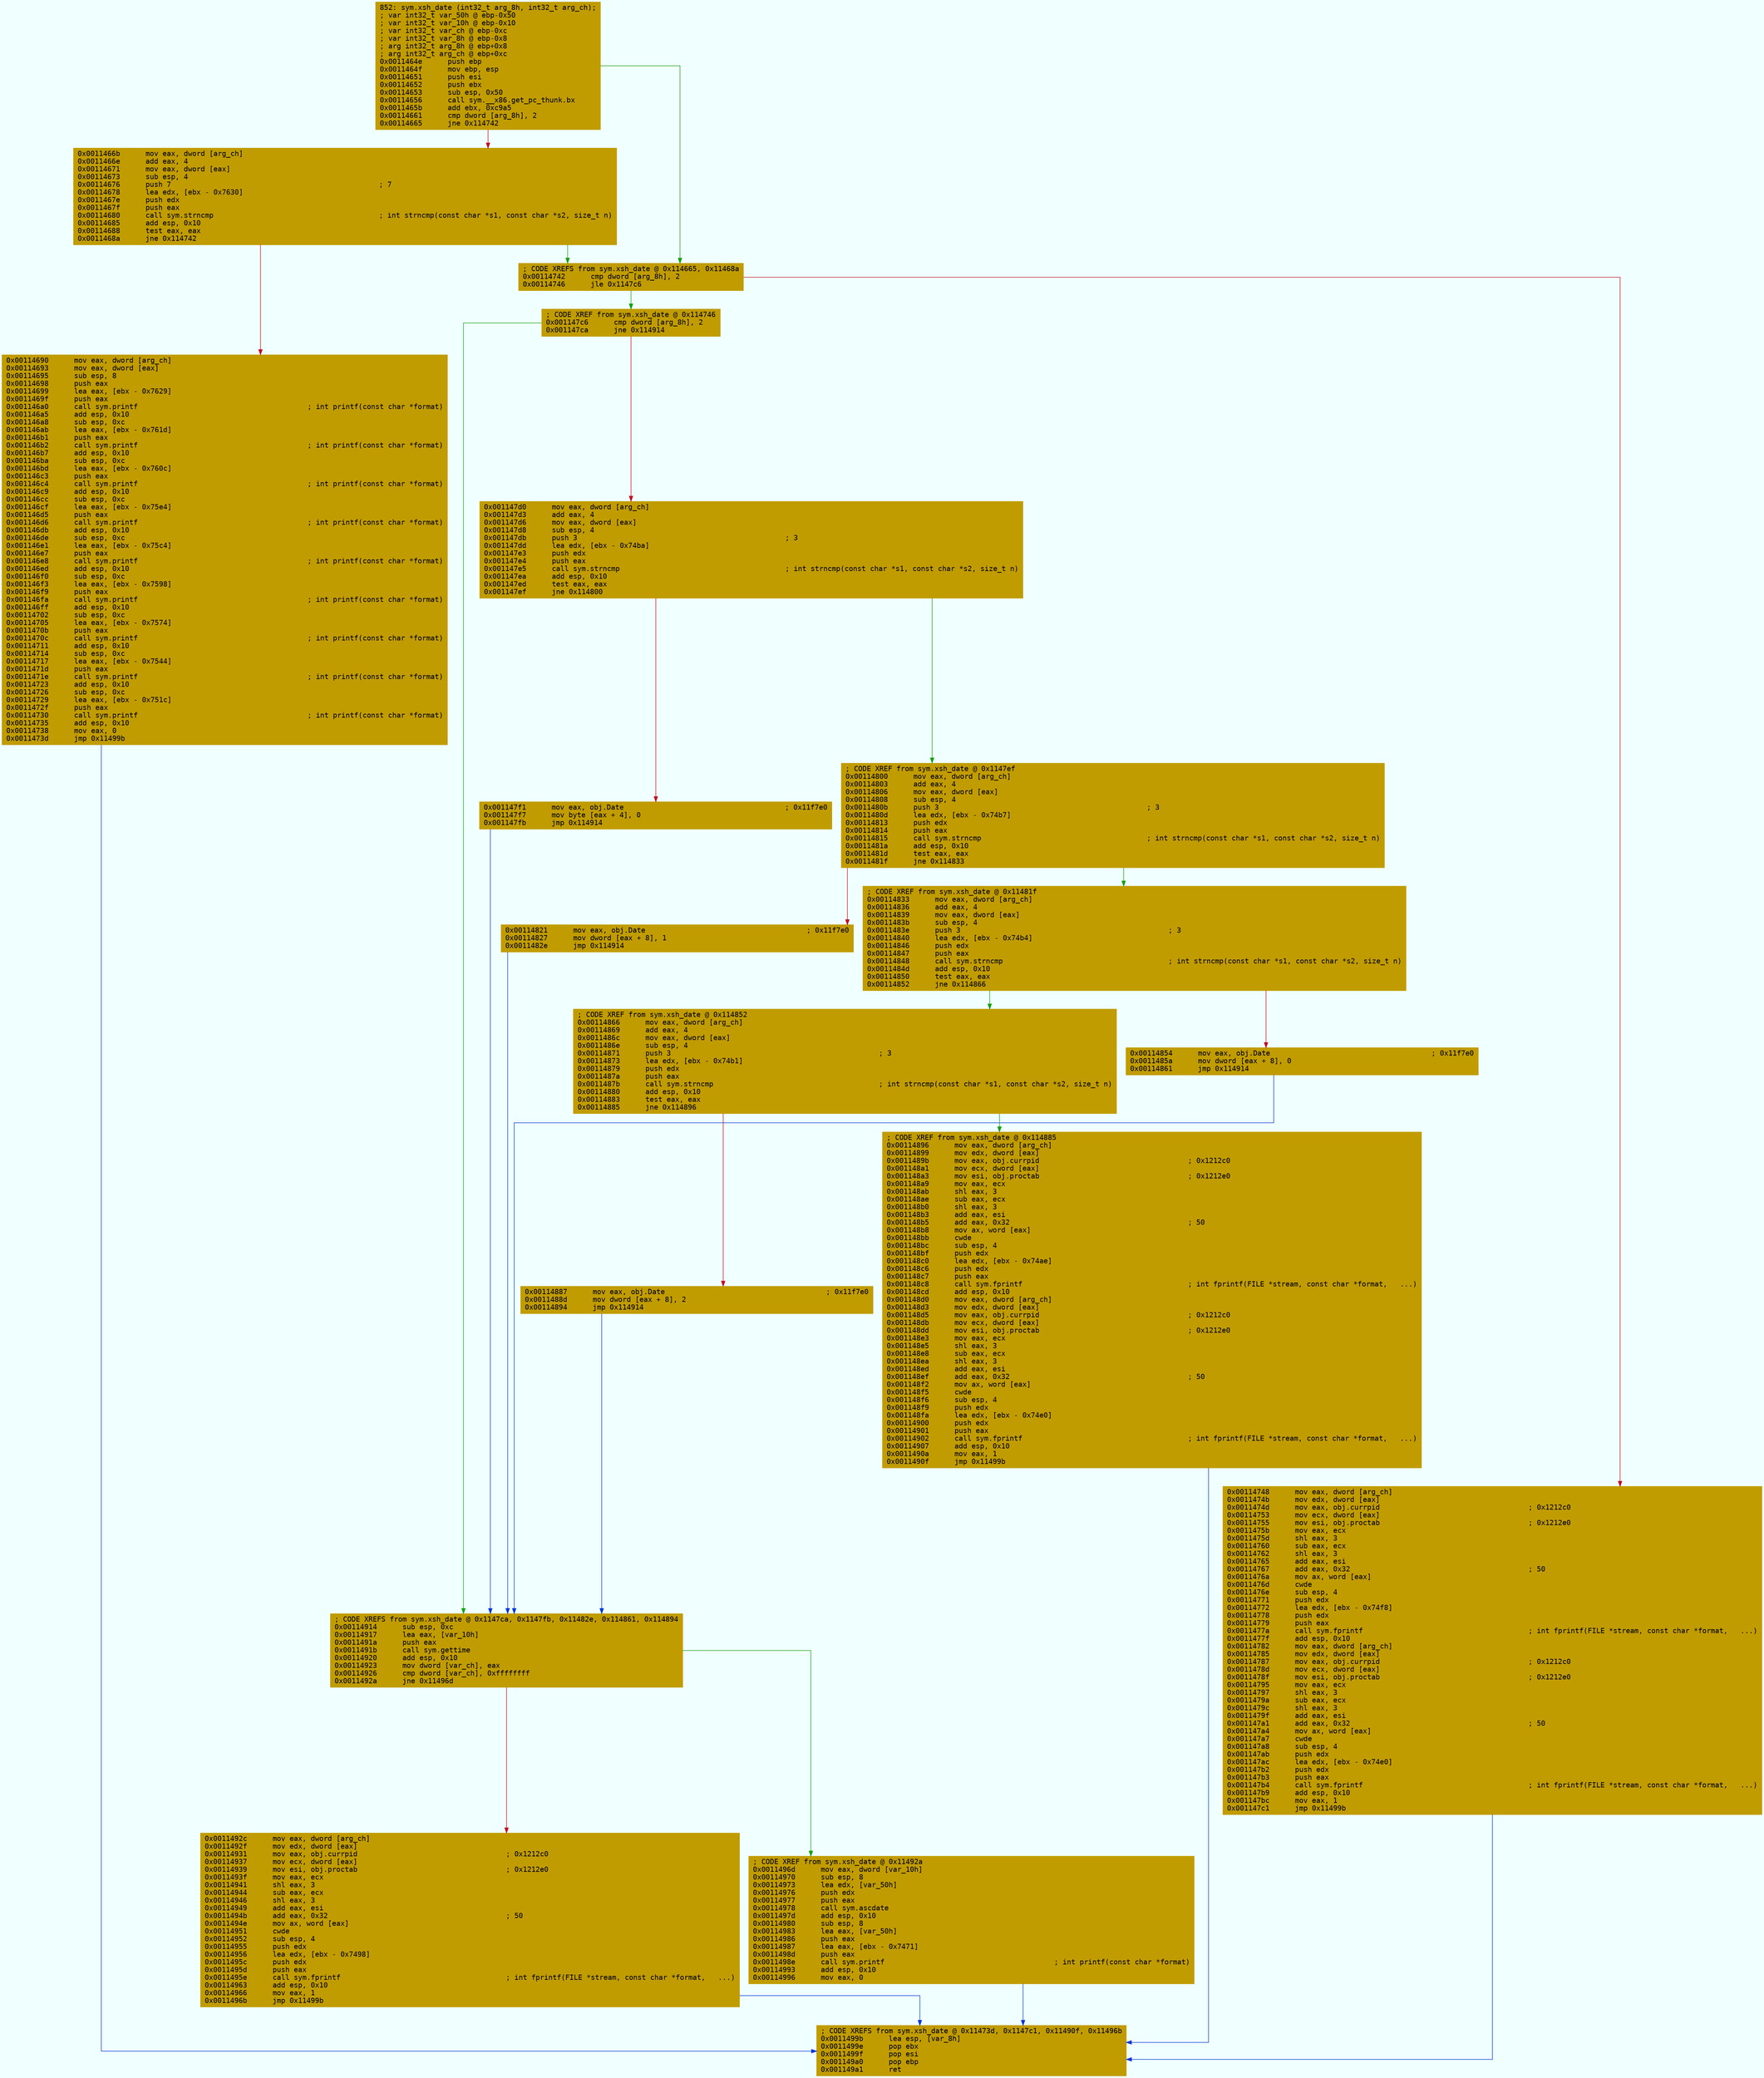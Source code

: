 digraph code {
	graph [bgcolor=azure fontsize=8 fontname="Courier" splines="ortho"];
	node [fillcolor=gray style=filled shape=box];
	edge [arrowhead="normal"];
	"0x0011464e" [URL="sym.xsh_date/0x0011464e", fillcolor="#c19c00",color="#c19c00", fontname="Courier",label="852: sym.xsh_date (int32_t arg_8h, int32_t arg_ch);\l; var int32_t var_50h @ ebp-0x50\l; var int32_t var_10h @ ebp-0x10\l; var int32_t var_ch @ ebp-0xc\l; var int32_t var_8h @ ebp-0x8\l; arg int32_t arg_8h @ ebp+0x8\l; arg int32_t arg_ch @ ebp+0xc\l0x0011464e      push ebp\l0x0011464f      mov ebp, esp\l0x00114651      push esi\l0x00114652      push ebx\l0x00114653      sub esp, 0x50\l0x00114656      call sym.__x86.get_pc_thunk.bx\l0x0011465b      add ebx, 0xc9a5\l0x00114661      cmp dword [arg_8h], 2\l0x00114665      jne 0x114742\l"]
	"0x0011466b" [URL="sym.xsh_date/0x0011466b", fillcolor="#c19c00",color="#c19c00", fontname="Courier",label="0x0011466b      mov eax, dword [arg_ch]\l0x0011466e      add eax, 4\l0x00114671      mov eax, dword [eax]\l0x00114673      sub esp, 4\l0x00114676      push 7                                                 ; 7\l0x00114678      lea edx, [ebx - 0x7630]\l0x0011467e      push edx\l0x0011467f      push eax\l0x00114680      call sym.strncmp                                       ; int strncmp(const char *s1, const char *s2, size_t n)\l0x00114685      add esp, 0x10\l0x00114688      test eax, eax\l0x0011468a      jne 0x114742\l"]
	"0x00114690" [URL="sym.xsh_date/0x00114690", fillcolor="#c19c00",color="#c19c00", fontname="Courier",label="0x00114690      mov eax, dword [arg_ch]\l0x00114693      mov eax, dword [eax]\l0x00114695      sub esp, 8\l0x00114698      push eax\l0x00114699      lea eax, [ebx - 0x7629]\l0x0011469f      push eax\l0x001146a0      call sym.printf                                        ; int printf(const char *format)\l0x001146a5      add esp, 0x10\l0x001146a8      sub esp, 0xc\l0x001146ab      lea eax, [ebx - 0x761d]\l0x001146b1      push eax\l0x001146b2      call sym.printf                                        ; int printf(const char *format)\l0x001146b7      add esp, 0x10\l0x001146ba      sub esp, 0xc\l0x001146bd      lea eax, [ebx - 0x760c]\l0x001146c3      push eax\l0x001146c4      call sym.printf                                        ; int printf(const char *format)\l0x001146c9      add esp, 0x10\l0x001146cc      sub esp, 0xc\l0x001146cf      lea eax, [ebx - 0x75e4]\l0x001146d5      push eax\l0x001146d6      call sym.printf                                        ; int printf(const char *format)\l0x001146db      add esp, 0x10\l0x001146de      sub esp, 0xc\l0x001146e1      lea eax, [ebx - 0x75c4]\l0x001146e7      push eax\l0x001146e8      call sym.printf                                        ; int printf(const char *format)\l0x001146ed      add esp, 0x10\l0x001146f0      sub esp, 0xc\l0x001146f3      lea eax, [ebx - 0x7598]\l0x001146f9      push eax\l0x001146fa      call sym.printf                                        ; int printf(const char *format)\l0x001146ff      add esp, 0x10\l0x00114702      sub esp, 0xc\l0x00114705      lea eax, [ebx - 0x7574]\l0x0011470b      push eax\l0x0011470c      call sym.printf                                        ; int printf(const char *format)\l0x00114711      add esp, 0x10\l0x00114714      sub esp, 0xc\l0x00114717      lea eax, [ebx - 0x7544]\l0x0011471d      push eax\l0x0011471e      call sym.printf                                        ; int printf(const char *format)\l0x00114723      add esp, 0x10\l0x00114726      sub esp, 0xc\l0x00114729      lea eax, [ebx - 0x751c]\l0x0011472f      push eax\l0x00114730      call sym.printf                                        ; int printf(const char *format)\l0x00114735      add esp, 0x10\l0x00114738      mov eax, 0\l0x0011473d      jmp 0x11499b\l"]
	"0x00114742" [URL="sym.xsh_date/0x00114742", fillcolor="#c19c00",color="#c19c00", fontname="Courier",label="; CODE XREFS from sym.xsh_date @ 0x114665, 0x11468a\l0x00114742      cmp dword [arg_8h], 2\l0x00114746      jle 0x1147c6\l"]
	"0x00114748" [URL="sym.xsh_date/0x00114748", fillcolor="#c19c00",color="#c19c00", fontname="Courier",label="0x00114748      mov eax, dword [arg_ch]\l0x0011474b      mov edx, dword [eax]\l0x0011474d      mov eax, obj.currpid                                   ; 0x1212c0\l0x00114753      mov ecx, dword [eax]\l0x00114755      mov esi, obj.proctab                                   ; 0x1212e0\l0x0011475b      mov eax, ecx\l0x0011475d      shl eax, 3\l0x00114760      sub eax, ecx\l0x00114762      shl eax, 3\l0x00114765      add eax, esi\l0x00114767      add eax, 0x32                                          ; 50\l0x0011476a      mov ax, word [eax]\l0x0011476d      cwde\l0x0011476e      sub esp, 4\l0x00114771      push edx\l0x00114772      lea edx, [ebx - 0x74f8]\l0x00114778      push edx\l0x00114779      push eax\l0x0011477a      call sym.fprintf                                       ; int fprintf(FILE *stream, const char *format,   ...)\l0x0011477f      add esp, 0x10\l0x00114782      mov eax, dword [arg_ch]\l0x00114785      mov edx, dword [eax]\l0x00114787      mov eax, obj.currpid                                   ; 0x1212c0\l0x0011478d      mov ecx, dword [eax]\l0x0011478f      mov esi, obj.proctab                                   ; 0x1212e0\l0x00114795      mov eax, ecx\l0x00114797      shl eax, 3\l0x0011479a      sub eax, ecx\l0x0011479c      shl eax, 3\l0x0011479f      add eax, esi\l0x001147a1      add eax, 0x32                                          ; 50\l0x001147a4      mov ax, word [eax]\l0x001147a7      cwde\l0x001147a8      sub esp, 4\l0x001147ab      push edx\l0x001147ac      lea edx, [ebx - 0x74e0]\l0x001147b2      push edx\l0x001147b3      push eax\l0x001147b4      call sym.fprintf                                       ; int fprintf(FILE *stream, const char *format,   ...)\l0x001147b9      add esp, 0x10\l0x001147bc      mov eax, 1\l0x001147c1      jmp 0x11499b\l"]
	"0x001147c6" [URL="sym.xsh_date/0x001147c6", fillcolor="#c19c00",color="#c19c00", fontname="Courier",label="; CODE XREF from sym.xsh_date @ 0x114746\l0x001147c6      cmp dword [arg_8h], 2\l0x001147ca      jne 0x114914\l"]
	"0x001147d0" [URL="sym.xsh_date/0x001147d0", fillcolor="#c19c00",color="#c19c00", fontname="Courier",label="0x001147d0      mov eax, dword [arg_ch]\l0x001147d3      add eax, 4\l0x001147d6      mov eax, dword [eax]\l0x001147d8      sub esp, 4\l0x001147db      push 3                                                 ; 3\l0x001147dd      lea edx, [ebx - 0x74ba]\l0x001147e3      push edx\l0x001147e4      push eax\l0x001147e5      call sym.strncmp                                       ; int strncmp(const char *s1, const char *s2, size_t n)\l0x001147ea      add esp, 0x10\l0x001147ed      test eax, eax\l0x001147ef      jne 0x114800\l"]
	"0x001147f1" [URL="sym.xsh_date/0x001147f1", fillcolor="#c19c00",color="#c19c00", fontname="Courier",label="0x001147f1      mov eax, obj.Date                                      ; 0x11f7e0\l0x001147f7      mov byte [eax + 4], 0\l0x001147fb      jmp 0x114914\l"]
	"0x00114800" [URL="sym.xsh_date/0x00114800", fillcolor="#c19c00",color="#c19c00", fontname="Courier",label="; CODE XREF from sym.xsh_date @ 0x1147ef\l0x00114800      mov eax, dword [arg_ch]\l0x00114803      add eax, 4\l0x00114806      mov eax, dword [eax]\l0x00114808      sub esp, 4\l0x0011480b      push 3                                                 ; 3\l0x0011480d      lea edx, [ebx - 0x74b7]\l0x00114813      push edx\l0x00114814      push eax\l0x00114815      call sym.strncmp                                       ; int strncmp(const char *s1, const char *s2, size_t n)\l0x0011481a      add esp, 0x10\l0x0011481d      test eax, eax\l0x0011481f      jne 0x114833\l"]
	"0x00114821" [URL="sym.xsh_date/0x00114821", fillcolor="#c19c00",color="#c19c00", fontname="Courier",label="0x00114821      mov eax, obj.Date                                      ; 0x11f7e0\l0x00114827      mov dword [eax + 8], 1\l0x0011482e      jmp 0x114914\l"]
	"0x00114833" [URL="sym.xsh_date/0x00114833", fillcolor="#c19c00",color="#c19c00", fontname="Courier",label="; CODE XREF from sym.xsh_date @ 0x11481f\l0x00114833      mov eax, dword [arg_ch]\l0x00114836      add eax, 4\l0x00114839      mov eax, dword [eax]\l0x0011483b      sub esp, 4\l0x0011483e      push 3                                                 ; 3\l0x00114840      lea edx, [ebx - 0x74b4]\l0x00114846      push edx\l0x00114847      push eax\l0x00114848      call sym.strncmp                                       ; int strncmp(const char *s1, const char *s2, size_t n)\l0x0011484d      add esp, 0x10\l0x00114850      test eax, eax\l0x00114852      jne 0x114866\l"]
	"0x00114854" [URL="sym.xsh_date/0x00114854", fillcolor="#c19c00",color="#c19c00", fontname="Courier",label="0x00114854      mov eax, obj.Date                                      ; 0x11f7e0\l0x0011485a      mov dword [eax + 8], 0\l0x00114861      jmp 0x114914\l"]
	"0x00114866" [URL="sym.xsh_date/0x00114866", fillcolor="#c19c00",color="#c19c00", fontname="Courier",label="; CODE XREF from sym.xsh_date @ 0x114852\l0x00114866      mov eax, dword [arg_ch]\l0x00114869      add eax, 4\l0x0011486c      mov eax, dword [eax]\l0x0011486e      sub esp, 4\l0x00114871      push 3                                                 ; 3\l0x00114873      lea edx, [ebx - 0x74b1]\l0x00114879      push edx\l0x0011487a      push eax\l0x0011487b      call sym.strncmp                                       ; int strncmp(const char *s1, const char *s2, size_t n)\l0x00114880      add esp, 0x10\l0x00114883      test eax, eax\l0x00114885      jne 0x114896\l"]
	"0x00114887" [URL="sym.xsh_date/0x00114887", fillcolor="#c19c00",color="#c19c00", fontname="Courier",label="0x00114887      mov eax, obj.Date                                      ; 0x11f7e0\l0x0011488d      mov dword [eax + 8], 2\l0x00114894      jmp 0x114914\l"]
	"0x00114896" [URL="sym.xsh_date/0x00114896", fillcolor="#c19c00",color="#c19c00", fontname="Courier",label="; CODE XREF from sym.xsh_date @ 0x114885\l0x00114896      mov eax, dword [arg_ch]\l0x00114899      mov edx, dword [eax]\l0x0011489b      mov eax, obj.currpid                                   ; 0x1212c0\l0x001148a1      mov ecx, dword [eax]\l0x001148a3      mov esi, obj.proctab                                   ; 0x1212e0\l0x001148a9      mov eax, ecx\l0x001148ab      shl eax, 3\l0x001148ae      sub eax, ecx\l0x001148b0      shl eax, 3\l0x001148b3      add eax, esi\l0x001148b5      add eax, 0x32                                          ; 50\l0x001148b8      mov ax, word [eax]\l0x001148bb      cwde\l0x001148bc      sub esp, 4\l0x001148bf      push edx\l0x001148c0      lea edx, [ebx - 0x74ae]\l0x001148c6      push edx\l0x001148c7      push eax\l0x001148c8      call sym.fprintf                                       ; int fprintf(FILE *stream, const char *format,   ...)\l0x001148cd      add esp, 0x10\l0x001148d0      mov eax, dword [arg_ch]\l0x001148d3      mov edx, dword [eax]\l0x001148d5      mov eax, obj.currpid                                   ; 0x1212c0\l0x001148db      mov ecx, dword [eax]\l0x001148dd      mov esi, obj.proctab                                   ; 0x1212e0\l0x001148e3      mov eax, ecx\l0x001148e5      shl eax, 3\l0x001148e8      sub eax, ecx\l0x001148ea      shl eax, 3\l0x001148ed      add eax, esi\l0x001148ef      add eax, 0x32                                          ; 50\l0x001148f2      mov ax, word [eax]\l0x001148f5      cwde\l0x001148f6      sub esp, 4\l0x001148f9      push edx\l0x001148fa      lea edx, [ebx - 0x74e0]\l0x00114900      push edx\l0x00114901      push eax\l0x00114902      call sym.fprintf                                       ; int fprintf(FILE *stream, const char *format,   ...)\l0x00114907      add esp, 0x10\l0x0011490a      mov eax, 1\l0x0011490f      jmp 0x11499b\l"]
	"0x00114914" [URL="sym.xsh_date/0x00114914", fillcolor="#c19c00",color="#c19c00", fontname="Courier",label="; CODE XREFS from sym.xsh_date @ 0x1147ca, 0x1147fb, 0x11482e, 0x114861, 0x114894\l0x00114914      sub esp, 0xc\l0x00114917      lea eax, [var_10h]\l0x0011491a      push eax\l0x0011491b      call sym.gettime\l0x00114920      add esp, 0x10\l0x00114923      mov dword [var_ch], eax\l0x00114926      cmp dword [var_ch], 0xffffffff\l0x0011492a      jne 0x11496d\l"]
	"0x0011492c" [URL="sym.xsh_date/0x0011492c", fillcolor="#c19c00",color="#c19c00", fontname="Courier",label="0x0011492c      mov eax, dword [arg_ch]\l0x0011492f      mov edx, dword [eax]\l0x00114931      mov eax, obj.currpid                                   ; 0x1212c0\l0x00114937      mov ecx, dword [eax]\l0x00114939      mov esi, obj.proctab                                   ; 0x1212e0\l0x0011493f      mov eax, ecx\l0x00114941      shl eax, 3\l0x00114944      sub eax, ecx\l0x00114946      shl eax, 3\l0x00114949      add eax, esi\l0x0011494b      add eax, 0x32                                          ; 50\l0x0011494e      mov ax, word [eax]\l0x00114951      cwde\l0x00114952      sub esp, 4\l0x00114955      push edx\l0x00114956      lea edx, [ebx - 0x7498]\l0x0011495c      push edx\l0x0011495d      push eax\l0x0011495e      call sym.fprintf                                       ; int fprintf(FILE *stream, const char *format,   ...)\l0x00114963      add esp, 0x10\l0x00114966      mov eax, 1\l0x0011496b      jmp 0x11499b\l"]
	"0x0011496d" [URL="sym.xsh_date/0x0011496d", fillcolor="#c19c00",color="#c19c00", fontname="Courier",label="; CODE XREF from sym.xsh_date @ 0x11492a\l0x0011496d      mov eax, dword [var_10h]\l0x00114970      sub esp, 8\l0x00114973      lea edx, [var_50h]\l0x00114976      push edx\l0x00114977      push eax\l0x00114978      call sym.ascdate\l0x0011497d      add esp, 0x10\l0x00114980      sub esp, 8\l0x00114983      lea eax, [var_50h]\l0x00114986      push eax\l0x00114987      lea eax, [ebx - 0x7471]\l0x0011498d      push eax\l0x0011498e      call sym.printf                                        ; int printf(const char *format)\l0x00114993      add esp, 0x10\l0x00114996      mov eax, 0\l"]
	"0x0011499b" [URL="sym.xsh_date/0x0011499b", fillcolor="#c19c00",color="#c19c00", fontname="Courier",label="; CODE XREFS from sym.xsh_date @ 0x11473d, 0x1147c1, 0x11490f, 0x11496b\l0x0011499b      lea esp, [var_8h]\l0x0011499e      pop ebx\l0x0011499f      pop esi\l0x001149a0      pop ebp\l0x001149a1      ret\l"]
        "0x0011464e" -> "0x00114742" [color="#13a10e"];
        "0x0011464e" -> "0x0011466b" [color="#c50f1f"];
        "0x0011466b" -> "0x00114742" [color="#13a10e"];
        "0x0011466b" -> "0x00114690" [color="#c50f1f"];
        "0x00114690" -> "0x0011499b" [color="#0037da"];
        "0x00114742" -> "0x001147c6" [color="#13a10e"];
        "0x00114742" -> "0x00114748" [color="#c50f1f"];
        "0x00114748" -> "0x0011499b" [color="#0037da"];
        "0x001147c6" -> "0x00114914" [color="#13a10e"];
        "0x001147c6" -> "0x001147d0" [color="#c50f1f"];
        "0x001147d0" -> "0x00114800" [color="#13a10e"];
        "0x001147d0" -> "0x001147f1" [color="#c50f1f"];
        "0x001147f1" -> "0x00114914" [color="#0037da"];
        "0x00114800" -> "0x00114833" [color="#13a10e"];
        "0x00114800" -> "0x00114821" [color="#c50f1f"];
        "0x00114821" -> "0x00114914" [color="#0037da"];
        "0x00114833" -> "0x00114866" [color="#13a10e"];
        "0x00114833" -> "0x00114854" [color="#c50f1f"];
        "0x00114854" -> "0x00114914" [color="#0037da"];
        "0x00114866" -> "0x00114896" [color="#13a10e"];
        "0x00114866" -> "0x00114887" [color="#c50f1f"];
        "0x00114887" -> "0x00114914" [color="#0037da"];
        "0x00114896" -> "0x0011499b" [color="#0037da"];
        "0x00114914" -> "0x0011496d" [color="#13a10e"];
        "0x00114914" -> "0x0011492c" [color="#c50f1f"];
        "0x0011492c" -> "0x0011499b" [color="#0037da"];
        "0x0011496d" -> "0x0011499b" [color="#0037da"];
}
